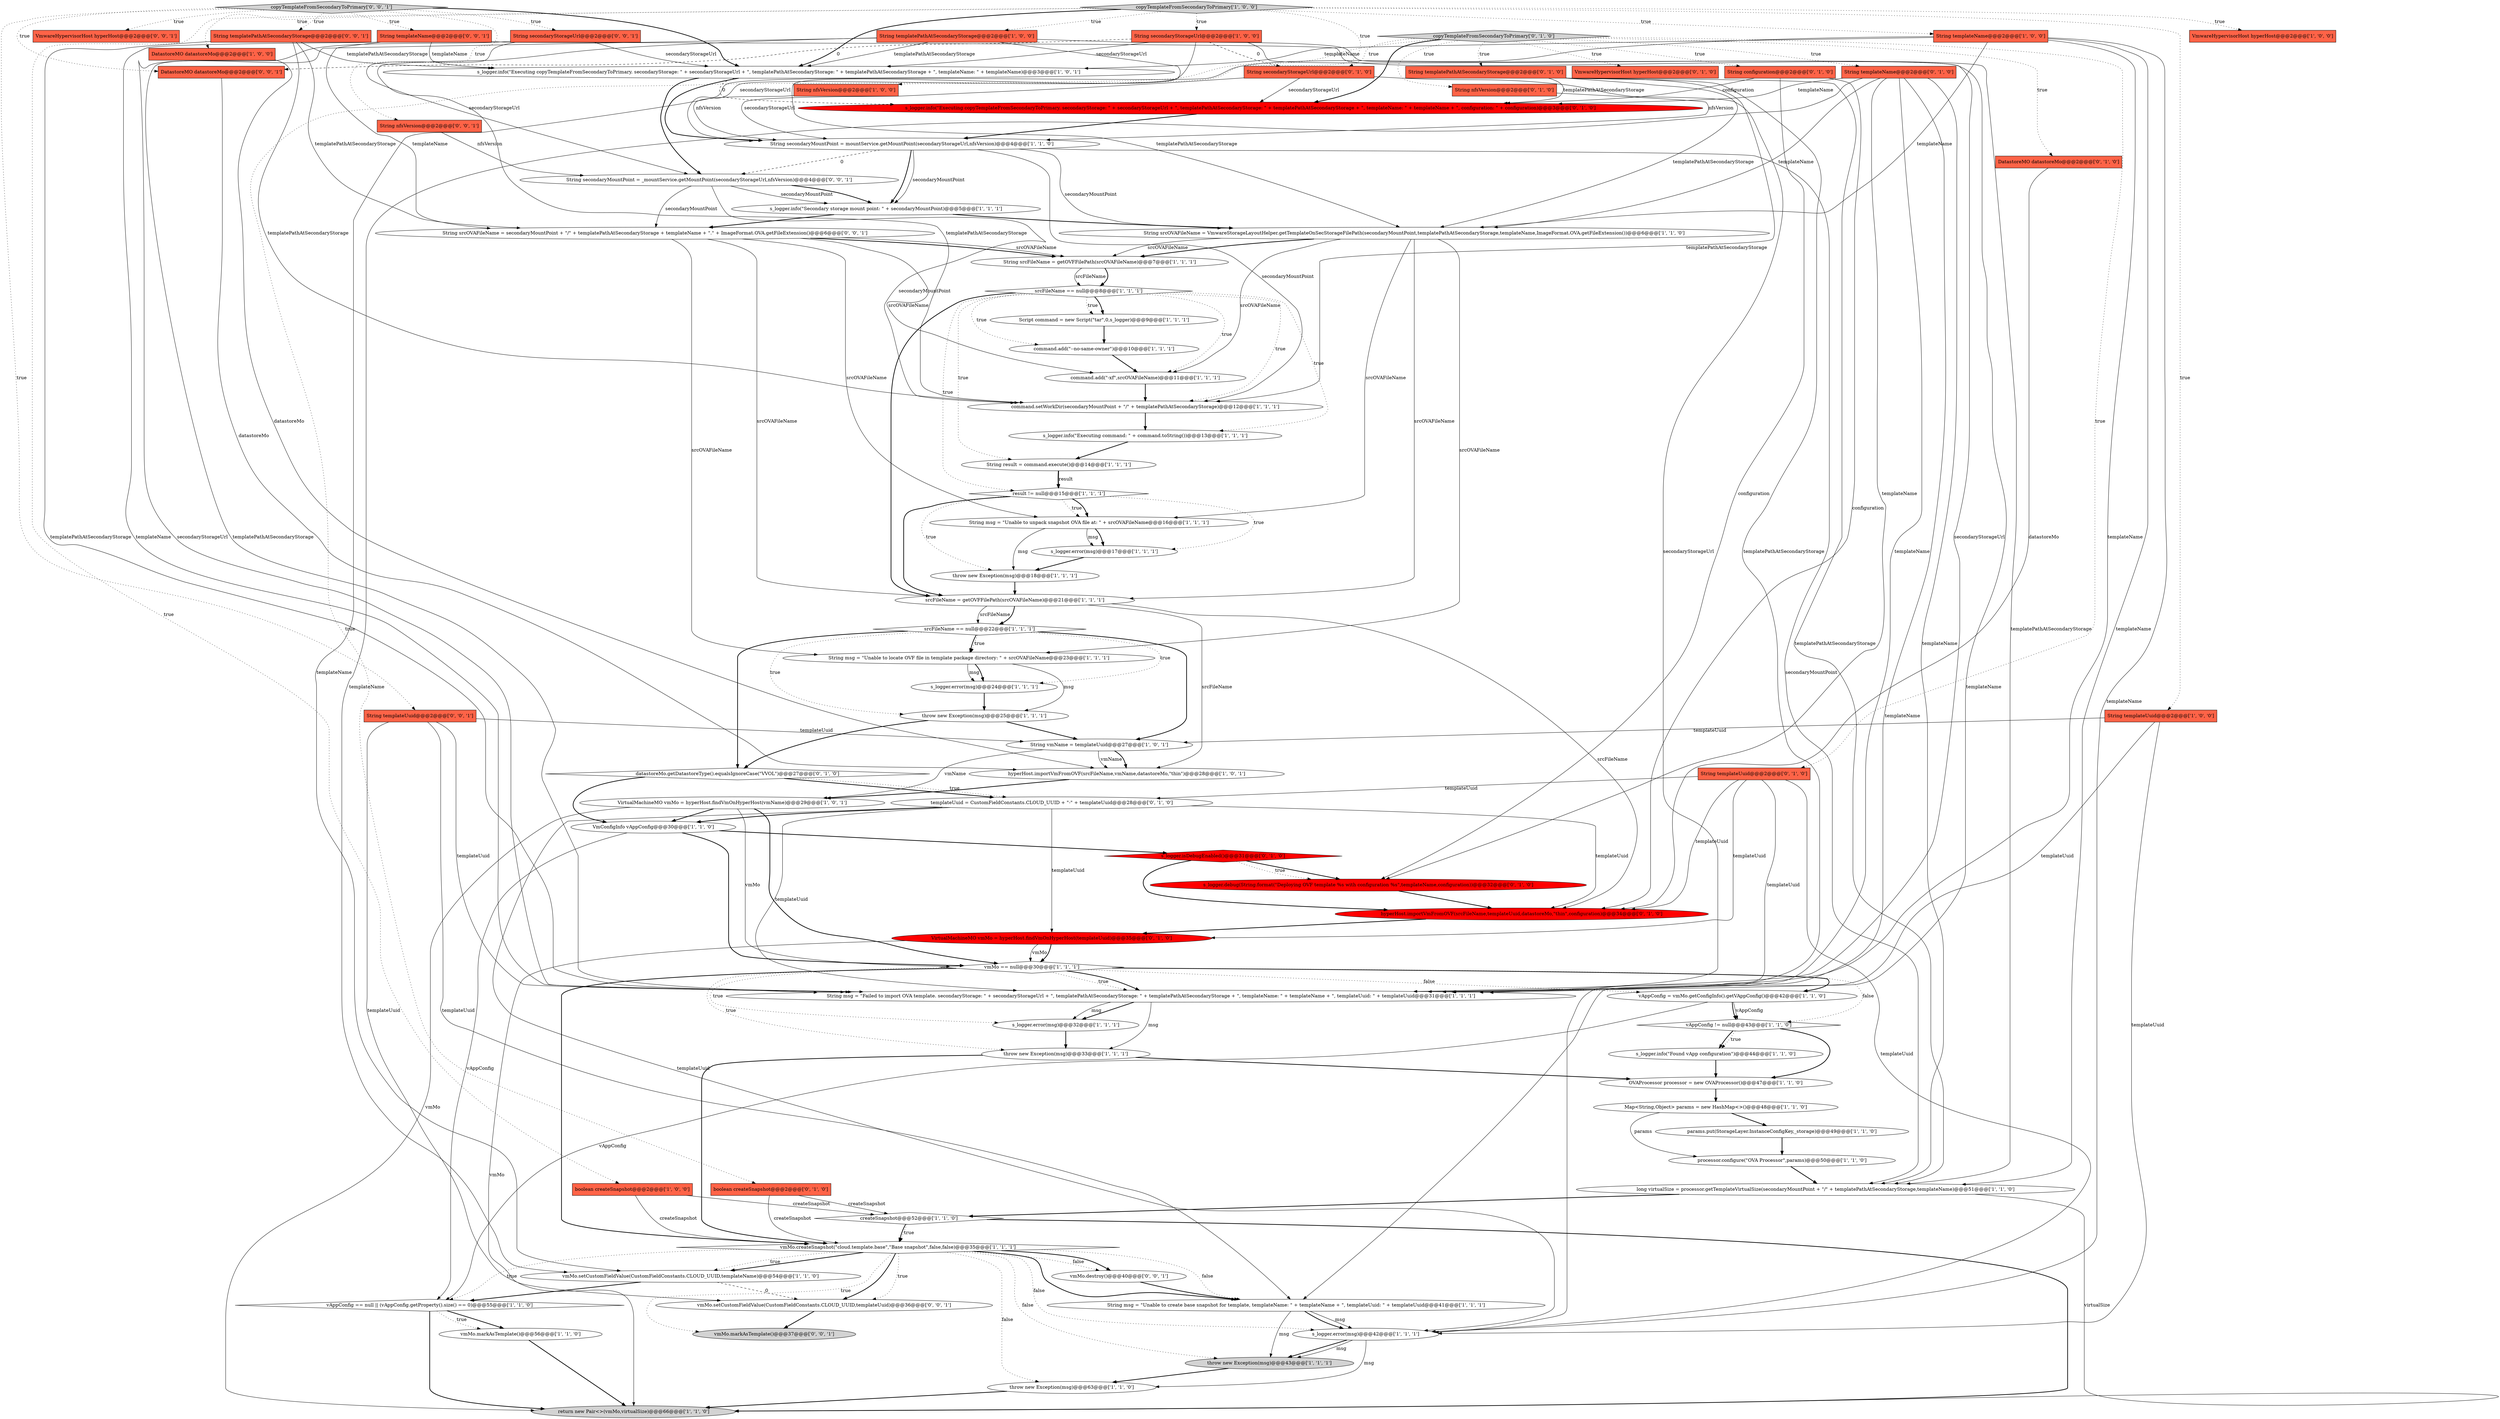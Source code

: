 digraph {
11 [style = filled, label = "createSnapshot@@@52@@@['1', '1', '0']", fillcolor = white, shape = diamond image = "AAA0AAABBB1BBB"];
64 [style = filled, label = "DatastoreMO datastoreMo@@@2@@@['0', '1', '0']", fillcolor = tomato, shape = box image = "AAA0AAABBB2BBB"];
18 [style = filled, label = "VirtualMachineMO vmMo = hyperHost.findVmOnHyperHost(vmName)@@@29@@@['1', '0', '1']", fillcolor = white, shape = ellipse image = "AAA0AAABBB1BBB"];
3 [style = filled, label = "s_logger.error(msg)@@@17@@@['1', '1', '1']", fillcolor = white, shape = ellipse image = "AAA0AAABBB1BBB"];
69 [style = filled, label = "copyTemplateFromSecondaryToPrimary['0', '1', '0']", fillcolor = lightgray, shape = diamond image = "AAA0AAABBB2BBB"];
25 [style = filled, label = "processor.configure(\"OVA Processor\",params)@@@50@@@['1', '1', '0']", fillcolor = white, shape = ellipse image = "AAA0AAABBB1BBB"];
1 [style = filled, label = "srcFileName == null@@@22@@@['1', '1', '1']", fillcolor = white, shape = diamond image = "AAA0AAABBB1BBB"];
0 [style = filled, label = "command.add(\"--no-same-owner\")@@@10@@@['1', '1', '1']", fillcolor = white, shape = ellipse image = "AAA0AAABBB1BBB"];
48 [style = filled, label = "String secondaryMountPoint = mountService.getMountPoint(secondaryStorageUrl,nfsVersion)@@@4@@@['1', '1', '0']", fillcolor = white, shape = ellipse image = "AAA0AAABBB1BBB"];
51 [style = filled, label = "throw new Exception(msg)@@@25@@@['1', '1', '1']", fillcolor = white, shape = ellipse image = "AAA0AAABBB1BBB"];
85 [style = filled, label = "DatastoreMO datastoreMo@@@2@@@['0', '0', '1']", fillcolor = tomato, shape = box image = "AAA0AAABBB3BBB"];
43 [style = filled, label = "throw new Exception(msg)@@@18@@@['1', '1', '1']", fillcolor = white, shape = ellipse image = "AAA0AAABBB1BBB"];
16 [style = filled, label = "String msg = \"Failed to import OVA template. secondaryStorage: \" + secondaryStorageUrl + \", templatePathAtSecondaryStorage: \" + templatePathAtSecondaryStorage + \", templateName: \" + templateName + \", templateUuid: \" + templateUuid@@@31@@@['1', '1', '1']", fillcolor = white, shape = ellipse image = "AAA0AAABBB1BBB"];
83 [style = filled, label = "vmMo.markAsTemplate()@@@37@@@['0', '0', '1']", fillcolor = lightgray, shape = ellipse image = "AAA0AAABBB3BBB"];
66 [style = filled, label = "VirtualMachineMO vmMo = hyperHost.findVmOnHyperHost(templateUuid)@@@35@@@['0', '1', '0']", fillcolor = red, shape = ellipse image = "AAA1AAABBB2BBB"];
38 [style = filled, label = "DatastoreMO datastoreMo@@@2@@@['1', '0', '0']", fillcolor = tomato, shape = box image = "AAA0AAABBB1BBB"];
65 [style = filled, label = "String templateName@@@2@@@['0', '1', '0']", fillcolor = tomato, shape = box image = "AAA0AAABBB2BBB"];
34 [style = filled, label = "command.add(\"-xf\",srcOVAFileName)@@@11@@@['1', '1', '1']", fillcolor = white, shape = ellipse image = "AAA0AAABBB1BBB"];
59 [style = filled, label = "hyperHost.importVmFromOVF(srcFileName,templateUuid,datastoreMo,\"thin\",configuration)@@@34@@@['0', '1', '0']", fillcolor = red, shape = ellipse image = "AAA1AAABBB2BBB"];
58 [style = filled, label = "s_logger.info(\"Executing copyTemplateFromSecondaryToPrimary. secondaryStorage: \" + secondaryStorageUrl + \", templatePathAtSecondaryStorage: \" + templatePathAtSecondaryStorage + \", templateName: \" + templateName + \", configuration: \" + configuration)@@@3@@@['0', '1', '0']", fillcolor = red, shape = ellipse image = "AAA1AAABBB2BBB"];
41 [style = filled, label = "String msg = \"Unable to locate OVF file in template package directory: \" + srcOVAFileName@@@23@@@['1', '1', '1']", fillcolor = white, shape = ellipse image = "AAA0AAABBB1BBB"];
57 [style = filled, label = "s_logger.isDebugEnabled()@@@31@@@['0', '1', '0']", fillcolor = red, shape = diamond image = "AAA1AAABBB2BBB"];
78 [style = filled, label = "vmMo.setCustomFieldValue(CustomFieldConstants.CLOUD_UUID,templateUuid)@@@36@@@['0', '0', '1']", fillcolor = white, shape = ellipse image = "AAA0AAABBB3BBB"];
23 [style = filled, label = "throw new Exception(msg)@@@33@@@['1', '1', '1']", fillcolor = white, shape = ellipse image = "AAA0AAABBB1BBB"];
30 [style = filled, label = "throw new Exception(msg)@@@43@@@['1', '1', '1']", fillcolor = lightgray, shape = ellipse image = "AAA0AAABBB1BBB"];
36 [style = filled, label = "String srcFileName = getOVFFilePath(srcOVAFileName)@@@7@@@['1', '1', '1']", fillcolor = white, shape = ellipse image = "AAA0AAABBB1BBB"];
35 [style = filled, label = "String nfsVersion@@@2@@@['1', '0', '0']", fillcolor = tomato, shape = box image = "AAA0AAABBB1BBB"];
81 [style = filled, label = "vmMo.destroy()@@@40@@@['0', '0', '1']", fillcolor = white, shape = ellipse image = "AAA0AAABBB3BBB"];
22 [style = filled, label = "vmMo == null@@@30@@@['1', '1', '1']", fillcolor = white, shape = diamond image = "AAA0AAABBB1BBB"];
5 [style = filled, label = "long virtualSize = processor.getTemplateVirtualSize(secondaryMountPoint + \"/\" + templatePathAtSecondaryStorage,templateName)@@@51@@@['1', '1', '0']", fillcolor = white, shape = ellipse image = "AAA0AAABBB1BBB"];
44 [style = filled, label = "String msg = \"Unable to unpack snapshot OVA file at: \" + srcOVAFileName@@@16@@@['1', '1', '1']", fillcolor = white, shape = ellipse image = "AAA0AAABBB1BBB"];
26 [style = filled, label = "String srcOVAFileName = VmwareStorageLayoutHelper.getTemplateOnSecStorageFilePath(secondaryMountPoint,templatePathAtSecondaryStorage,templateName,ImageFormat.OVA.getFileExtension())@@@6@@@['1', '1', '0']", fillcolor = white, shape = ellipse image = "AAA0AAABBB1BBB"];
52 [style = filled, label = "vmMo.setCustomFieldValue(CustomFieldConstants.CLOUD_UUID,templateName)@@@54@@@['1', '1', '0']", fillcolor = white, shape = ellipse image = "AAA0AAABBB1BBB"];
80 [style = filled, label = "String templateUuid@@@2@@@['0', '0', '1']", fillcolor = tomato, shape = box image = "AAA0AAABBB3BBB"];
10 [style = filled, label = "vmMo.markAsTemplate()@@@56@@@['1', '1', '0']", fillcolor = white, shape = ellipse image = "AAA0AAABBB1BBB"];
82 [style = filled, label = "String srcOVAFileName = secondaryMountPoint + \"/\" + templatePathAtSecondaryStorage + templateName + \".\" + ImageFormat.OVA.getFileExtension()@@@6@@@['0', '0', '1']", fillcolor = white, shape = ellipse image = "AAA0AAABBB3BBB"];
19 [style = filled, label = "params.put(StorageLayer.InstanceConfigKey,_storage)@@@49@@@['1', '1', '0']", fillcolor = white, shape = ellipse image = "AAA0AAABBB1BBB"];
37 [style = filled, label = "Script command = new Script(\"tar\",0,s_logger)@@@9@@@['1', '1', '1']", fillcolor = white, shape = ellipse image = "AAA0AAABBB1BBB"];
8 [style = filled, label = "s_logger.error(msg)@@@42@@@['1', '1', '1']", fillcolor = white, shape = ellipse image = "AAA0AAABBB1BBB"];
28 [style = filled, label = "VmConfigInfo vAppConfig@@@30@@@['1', '1', '0']", fillcolor = white, shape = ellipse image = "AAA0AAABBB1BBB"];
79 [style = filled, label = "copyTemplateFromSecondaryToPrimary['0', '0', '1']", fillcolor = lightgray, shape = diamond image = "AAA0AAABBB3BBB"];
12 [style = filled, label = "s_logger.error(msg)@@@24@@@['1', '1', '1']", fillcolor = white, shape = ellipse image = "AAA0AAABBB1BBB"];
67 [style = filled, label = "datastoreMo.getDatastoreType().equalsIgnoreCase(\"VVOL\")@@@27@@@['0', '1', '0']", fillcolor = white, shape = diamond image = "AAA0AAABBB2BBB"];
33 [style = filled, label = "String templateName@@@2@@@['1', '0', '0']", fillcolor = tomato, shape = box image = "AAA0AAABBB1BBB"];
68 [style = filled, label = "String configuration@@@2@@@['0', '1', '0']", fillcolor = tomato, shape = box image = "AAA0AAABBB2BBB"];
40 [style = filled, label = "srcFileName = getOVFFilePath(srcOVAFileName)@@@21@@@['1', '1', '1']", fillcolor = white, shape = ellipse image = "AAA0AAABBB1BBB"];
60 [style = filled, label = "VmwareHypervisorHost hyperHost@@@2@@@['0', '1', '0']", fillcolor = tomato, shape = box image = "AAA0AAABBB2BBB"];
74 [style = filled, label = "String secondaryStorageUrl@@@2@@@['0', '0', '1']", fillcolor = tomato, shape = box image = "AAA0AAABBB3BBB"];
7 [style = filled, label = "vAppConfig = vmMo.getConfigInfo().getVAppConfig()@@@42@@@['1', '1', '0']", fillcolor = white, shape = ellipse image = "AAA0AAABBB1BBB"];
4 [style = filled, label = "String result = command.execute()@@@14@@@['1', '1', '1']", fillcolor = white, shape = ellipse image = "AAA0AAABBB1BBB"];
21 [style = filled, label = "s_logger.info(\"Secondary storage mount point: \" + secondaryMountPoint)@@@5@@@['1', '1', '1']", fillcolor = white, shape = ellipse image = "AAA0AAABBB1BBB"];
70 [style = filled, label = "String nfsVersion@@@2@@@['0', '1', '0']", fillcolor = tomato, shape = box image = "AAA0AAABBB2BBB"];
17 [style = filled, label = "throw new Exception(msg)@@@63@@@['1', '1', '0']", fillcolor = white, shape = ellipse image = "AAA0AAABBB1BBB"];
50 [style = filled, label = "copyTemplateFromSecondaryToPrimary['1', '0', '0']", fillcolor = lightgray, shape = diamond image = "AAA0AAABBB1BBB"];
39 [style = filled, label = "srcFileName == null@@@8@@@['1', '1', '1']", fillcolor = white, shape = diamond image = "AAA0AAABBB1BBB"];
77 [style = filled, label = "String nfsVersion@@@2@@@['0', '0', '1']", fillcolor = tomato, shape = box image = "AAA0AAABBB3BBB"];
14 [style = filled, label = "result != null@@@15@@@['1', '1', '1']", fillcolor = white, shape = diamond image = "AAA0AAABBB1BBB"];
63 [style = filled, label = "templateUuid = CustomFieldConstants.CLOUD_UUID + \"-\" + templateUuid@@@28@@@['0', '1', '0']", fillcolor = white, shape = ellipse image = "AAA0AAABBB2BBB"];
27 [style = filled, label = "String templatePathAtSecondaryStorage@@@2@@@['1', '0', '0']", fillcolor = tomato, shape = box image = "AAA0AAABBB1BBB"];
6 [style = filled, label = "boolean createSnapshot@@@2@@@['1', '0', '0']", fillcolor = tomato, shape = box image = "AAA0AAABBB1BBB"];
24 [style = filled, label = "return new Pair<>(vmMo,virtualSize)@@@66@@@['1', '1', '0']", fillcolor = lightgray, shape = ellipse image = "AAA0AAABBB1BBB"];
54 [style = filled, label = "vAppConfig == null || (vAppConfig.getProperty().size() == 0)@@@55@@@['1', '1', '0']", fillcolor = white, shape = diamond image = "AAA0AAABBB1BBB"];
20 [style = filled, label = "vmMo.createSnapshot(\"cloud.template.base\",\"Base snapshot\",false,false)@@@35@@@['1', '1', '1']", fillcolor = white, shape = diamond image = "AAA0AAABBB1BBB"];
62 [style = filled, label = "String templatePathAtSecondaryStorage@@@2@@@['0', '1', '0']", fillcolor = tomato, shape = box image = "AAA0AAABBB2BBB"];
49 [style = filled, label = "s_logger.info(\"Executing command: \" + command.toString())@@@13@@@['1', '1', '1']", fillcolor = white, shape = ellipse image = "AAA0AAABBB1BBB"];
75 [style = filled, label = "String templateName@@@2@@@['0', '0', '1']", fillcolor = tomato, shape = box image = "AAA0AAABBB3BBB"];
9 [style = filled, label = "vAppConfig != null@@@43@@@['1', '1', '0']", fillcolor = white, shape = diamond image = "AAA0AAABBB1BBB"];
55 [style = filled, label = "Map<String,Object> params = new HashMap<>()@@@48@@@['1', '1', '0']", fillcolor = white, shape = ellipse image = "AAA0AAABBB1BBB"];
73 [style = filled, label = "String secondaryMountPoint = _mountService.getMountPoint(secondaryStorageUrl,nfsVersion)@@@4@@@['0', '0', '1']", fillcolor = white, shape = ellipse image = "AAA0AAABBB3BBB"];
71 [style = filled, label = "s_logger.debug(String.format(\"Deploying OVF template %s with configuration %s\",templateName,configuration))@@@32@@@['0', '1', '0']", fillcolor = red, shape = ellipse image = "AAA1AAABBB2BBB"];
46 [style = filled, label = "String secondaryStorageUrl@@@2@@@['1', '0', '0']", fillcolor = tomato, shape = box image = "AAA1AAABBB1BBB"];
29 [style = filled, label = "String templateUuid@@@2@@@['1', '0', '0']", fillcolor = tomato, shape = box image = "AAA0AAABBB1BBB"];
47 [style = filled, label = "s_logger.info(\"Executing copyTemplateFromSecondaryToPrimary. secondaryStorage: \" + secondaryStorageUrl + \", templatePathAtSecondaryStorage: \" + templatePathAtSecondaryStorage + \", templateName: \" + templateName)@@@3@@@['1', '0', '1']", fillcolor = white, shape = ellipse image = "AAA0AAABBB1BBB"];
2 [style = filled, label = "String msg = \"Unable to create base snapshot for template, templateName: \" + templateName + \", templateUuid: \" + templateUuid@@@41@@@['1', '1', '1']", fillcolor = white, shape = ellipse image = "AAA0AAABBB1BBB"];
56 [style = filled, label = "boolean createSnapshot@@@2@@@['0', '1', '0']", fillcolor = tomato, shape = box image = "AAA0AAABBB2BBB"];
84 [style = filled, label = "String templatePathAtSecondaryStorage@@@2@@@['0', '0', '1']", fillcolor = tomato, shape = box image = "AAA0AAABBB3BBB"];
42 [style = filled, label = "command.setWorkDir(secondaryMountPoint + \"/\" + templatePathAtSecondaryStorage)@@@12@@@['1', '1', '1']", fillcolor = white, shape = ellipse image = "AAA0AAABBB1BBB"];
15 [style = filled, label = "String vmName = templateUuid@@@27@@@['1', '0', '1']", fillcolor = white, shape = ellipse image = "AAA0AAABBB1BBB"];
45 [style = filled, label = "s_logger.error(msg)@@@32@@@['1', '1', '1']", fillcolor = white, shape = ellipse image = "AAA0AAABBB1BBB"];
61 [style = filled, label = "String templateUuid@@@2@@@['0', '1', '0']", fillcolor = tomato, shape = box image = "AAA0AAABBB2BBB"];
31 [style = filled, label = "VmwareHypervisorHost hyperHost@@@2@@@['1', '0', '0']", fillcolor = tomato, shape = box image = "AAA0AAABBB1BBB"];
72 [style = filled, label = "String secondaryStorageUrl@@@2@@@['0', '1', '0']", fillcolor = tomato, shape = box image = "AAA1AAABBB2BBB"];
76 [style = filled, label = "VmwareHypervisorHost hyperHost@@@2@@@['0', '0', '1']", fillcolor = tomato, shape = box image = "AAA0AAABBB3BBB"];
53 [style = filled, label = "s_logger.info(\"Found vApp configuration\")@@@44@@@['1', '1', '0']", fillcolor = white, shape = ellipse image = "AAA0AAABBB1BBB"];
13 [style = filled, label = "OVAProcessor processor = new OVAProcessor()@@@47@@@['1', '1', '0']", fillcolor = white, shape = ellipse image = "AAA0AAABBB1BBB"];
32 [style = filled, label = "hyperHost.importVmFromOVF(srcFileName,vmName,datastoreMo,\"thin\")@@@28@@@['1', '0', '1']", fillcolor = white, shape = ellipse image = "AAA0AAABBB1BBB"];
70->48 [style = solid, label="nfsVersion"];
61->16 [style = solid, label="templateUuid"];
9->53 [style = bold, label=""];
8->30 [style = bold, label=""];
1->67 [style = bold, label=""];
51->67 [style = bold, label=""];
37->0 [style = bold, label=""];
68->58 [style = solid, label="configuration"];
67->28 [style = bold, label=""];
80->15 [style = solid, label="templateUuid"];
61->66 [style = solid, label="templateUuid"];
13->55 [style = bold, label=""];
50->6 [style = dotted, label="true"];
10->24 [style = bold, label=""];
20->17 [style = dotted, label="false"];
41->51 [style = solid, label="msg"];
73->21 [style = bold, label=""];
62->5 [style = solid, label="templatePathAtSecondaryStorage"];
14->44 [style = dotted, label="true"];
20->83 [style = dotted, label="true"];
57->59 [style = bold, label=""];
39->42 [style = dotted, label="true"];
63->16 [style = solid, label="templateUuid"];
46->72 [style = dashed, label="0"];
15->32 [style = solid, label="vmName"];
59->66 [style = bold, label=""];
40->59 [style = solid, label="srcFileName"];
7->54 [style = solid, label="vAppConfig"];
20->8 [style = dotted, label="false"];
29->15 [style = solid, label="templateUuid"];
43->40 [style = bold, label=""];
7->9 [style = bold, label=""];
27->42 [style = solid, label="templatePathAtSecondaryStorage"];
73->42 [style = solid, label="secondaryMountPoint"];
21->26 [style = bold, label=""];
81->2 [style = bold, label=""];
8->17 [style = solid, label="msg"];
80->16 [style = solid, label="templateUuid"];
18->22 [style = bold, label=""];
50->27 [style = dotted, label="true"];
38->32 [style = solid, label="datastoreMo"];
63->28 [style = bold, label=""];
55->25 [style = solid, label="params"];
63->8 [style = solid, label="templateUuid"];
23->13 [style = bold, label=""];
69->58 [style = bold, label=""];
20->81 [style = dotted, label="false"];
27->16 [style = solid, label="templatePathAtSecondaryStorage"];
27->26 [style = solid, label="templatePathAtSecondaryStorage"];
35->48 [style = solid, label="nfsVersion"];
20->81 [style = bold, label=""];
65->8 [style = solid, label="templateName"];
1->12 [style = dotted, label="true"];
48->21 [style = bold, label=""];
22->16 [style = dotted, label="true"];
14->3 [style = dotted, label="true"];
50->33 [style = dotted, label="true"];
79->75 [style = dotted, label="true"];
22->9 [style = dotted, label="false"];
49->4 [style = bold, label=""];
69->62 [style = dotted, label="true"];
69->61 [style = dotted, label="true"];
26->36 [style = solid, label="srcOVAFileName"];
79->84 [style = dotted, label="true"];
32->18 [style = bold, label=""];
79->77 [style = dotted, label="true"];
41->12 [style = solid, label="msg"];
33->52 [style = solid, label="templateName"];
6->20 [style = solid, label="createSnapshot"];
47->58 [style = dashed, label="0"];
9->53 [style = dotted, label="true"];
33->8 [style = solid, label="templateName"];
79->47 [style = bold, label=""];
61->63 [style = solid, label="templateUuid"];
26->34 [style = solid, label="srcOVAFileName"];
69->72 [style = dotted, label="true"];
48->73 [style = dashed, label="0"];
82->34 [style = solid, label="srcOVAFileName"];
84->82 [style = solid, label="templatePathAtSecondaryStorage"];
40->32 [style = solid, label="srcFileName"];
84->16 [style = solid, label="templatePathAtSecondaryStorage"];
33->26 [style = solid, label="templateName"];
1->41 [style = bold, label=""];
46->16 [style = solid, label="secondaryStorageUrl"];
47->48 [style = bold, label=""];
22->23 [style = dotted, label="true"];
16->45 [style = bold, label=""];
46->47 [style = solid, label="secondaryStorageUrl"];
79->74 [style = dotted, label="true"];
18->22 [style = solid, label="vmMo"];
44->3 [style = bold, label=""];
62->16 [style = solid, label="templatePathAtSecondaryStorage"];
48->5 [style = solid, label="secondaryMountPoint"];
57->71 [style = bold, label=""];
29->16 [style = solid, label="templateUuid"];
34->42 [style = bold, label=""];
79->76 [style = dotted, label="true"];
20->52 [style = bold, label=""];
73->21 [style = solid, label="secondaryMountPoint"];
8->30 [style = solid, label="msg"];
18->24 [style = solid, label="vmMo"];
18->28 [style = bold, label=""];
22->7 [style = bold, label=""];
1->41 [style = dotted, label="true"];
19->25 [style = bold, label=""];
50->35 [style = dotted, label="true"];
12->51 [style = bold, label=""];
16->45 [style = solid, label="msg"];
0->34 [style = bold, label=""];
75->16 [style = solid, label="templateName"];
46->85 [style = dashed, label="0"];
74->47 [style = solid, label="secondaryStorageUrl"];
22->20 [style = bold, label=""];
72->48 [style = solid, label="secondaryStorageUrl"];
4->14 [style = solid, label="result"];
33->47 [style = solid, label="templateName"];
57->71 [style = dotted, label="true"];
48->21 [style = solid, label="secondaryMountPoint"];
20->30 [style = dotted, label="false"];
48->26 [style = solid, label="secondaryMountPoint"];
69->60 [style = dotted, label="true"];
80->2 [style = solid, label="templateUuid"];
1->51 [style = dotted, label="true"];
72->16 [style = solid, label="secondaryStorageUrl"];
5->11 [style = bold, label=""];
26->40 [style = solid, label="srcOVAFileName"];
68->59 [style = solid, label="configuration"];
79->80 [style = dotted, label="true"];
39->0 [style = dotted, label="true"];
82->41 [style = solid, label="srcOVAFileName"];
61->8 [style = solid, label="templateUuid"];
55->19 [style = bold, label=""];
39->34 [style = dotted, label="true"];
52->54 [style = bold, label=""];
62->58 [style = solid, label="templatePathAtSecondaryStorage"];
39->37 [style = bold, label=""];
74->73 [style = solid, label="secondaryStorageUrl"];
4->14 [style = bold, label=""];
23->20 [style = bold, label=""];
82->36 [style = bold, label=""];
72->58 [style = solid, label="secondaryStorageUrl"];
30->17 [style = bold, label=""];
15->18 [style = solid, label="vmName"];
63->59 [style = solid, label="templateUuid"];
45->23 [style = bold, label=""];
27->47 [style = solid, label="templatePathAtSecondaryStorage"];
22->16 [style = bold, label=""];
6->11 [style = solid, label="createSnapshot"];
65->5 [style = solid, label="templateName"];
39->49 [style = dotted, label="true"];
26->44 [style = solid, label="srcOVAFileName"];
20->52 [style = dotted, label="true"];
69->68 [style = dotted, label="true"];
26->41 [style = solid, label="srcOVAFileName"];
77->73 [style = solid, label="nfsVersion"];
68->71 [style = solid, label="configuration"];
69->70 [style = dotted, label="true"];
11->24 [style = bold, label=""];
75->2 [style = solid, label="templateName"];
50->29 [style = dotted, label="true"];
65->16 [style = solid, label="templateName"];
27->5 [style = solid, label="templatePathAtSecondaryStorage"];
84->42 [style = solid, label="templatePathAtSecondaryStorage"];
2->8 [style = solid, label="msg"];
36->39 [style = bold, label=""];
39->14 [style = dotted, label="true"];
75->47 [style = solid, label="templateName"];
69->64 [style = dotted, label="true"];
62->42 [style = solid, label="templatePathAtSecondaryStorage"];
66->22 [style = solid, label="vmMo"];
11->20 [style = dotted, label="true"];
39->37 [style = dotted, label="true"];
54->24 [style = bold, label=""];
20->54 [style = dotted, label="true"];
52->78 [style = dashed, label="0"];
58->48 [style = bold, label=""];
50->46 [style = dotted, label="true"];
67->63 [style = bold, label=""];
66->24 [style = solid, label="vmMo"];
39->40 [style = bold, label=""];
71->59 [style = bold, label=""];
64->59 [style = solid, label="datastoreMo"];
20->78 [style = dotted, label="true"];
65->71 [style = solid, label="templateName"];
20->78 [style = bold, label=""];
54->10 [style = bold, label=""];
25->5 [style = bold, label=""];
41->12 [style = bold, label=""];
21->82 [style = bold, label=""];
28->57 [style = bold, label=""];
74->16 [style = solid, label="secondaryStorageUrl"];
80->78 [style = solid, label="templateUuid"];
66->22 [style = bold, label=""];
69->65 [style = dotted, label="true"];
28->22 [style = bold, label=""];
53->13 [style = bold, label=""];
82->44 [style = solid, label="srcOVAFileName"];
7->9 [style = solid, label="vAppConfig"];
44->43 [style = solid, label="msg"];
11->20 [style = bold, label=""];
5->24 [style = solid, label="virtualSize"];
85->32 [style = solid, label="datastoreMo"];
62->26 [style = solid, label="templatePathAtSecondaryStorage"];
67->63 [style = dotted, label="true"];
33->5 [style = solid, label="templateName"];
56->20 [style = solid, label="createSnapshot"];
44->3 [style = solid, label="msg"];
47->73 [style = bold, label=""];
29->8 [style = solid, label="templateUuid"];
26->36 [style = bold, label=""];
1->15 [style = bold, label=""];
2->30 [style = solid, label="msg"];
40->1 [style = solid, label="srcFileName"];
14->43 [style = dotted, label="true"];
78->83 [style = bold, label=""];
46->48 [style = solid, label="secondaryStorageUrl"];
14->44 [style = bold, label=""];
79->85 [style = dotted, label="true"];
22->45 [style = dotted, label="true"];
56->11 [style = solid, label="createSnapshot"];
82->40 [style = solid, label="srcOVAFileName"];
84->47 [style = solid, label="templatePathAtSecondaryStorage"];
36->39 [style = solid, label="srcFileName"];
20->2 [style = bold, label=""];
20->2 [style = dotted, label="false"];
54->10 [style = dotted, label="true"];
40->1 [style = bold, label=""];
50->31 [style = dotted, label="true"];
17->24 [style = bold, label=""];
39->4 [style = dotted, label="true"];
82->36 [style = solid, label="srcOVAFileName"];
75->82 [style = solid, label="templateName"];
33->16 [style = solid, label="templateName"];
63->66 [style = solid, label="templateUuid"];
50->47 [style = bold, label=""];
50->38 [style = dotted, label="true"];
65->26 [style = solid, label="templateName"];
61->59 [style = solid, label="templateUuid"];
48->42 [style = solid, label="secondaryMountPoint"];
22->7 [style = dotted, label="false"];
28->54 [style = solid, label="vAppConfig"];
42->49 [style = bold, label=""];
3->43 [style = bold, label=""];
51->15 [style = bold, label=""];
73->82 [style = solid, label="secondaryMountPoint"];
15->32 [style = bold, label=""];
14->40 [style = bold, label=""];
65->52 [style = solid, label="templateName"];
69->56 [style = dotted, label="true"];
2->8 [style = bold, label=""];
65->58 [style = solid, label="templateName"];
9->13 [style = bold, label=""];
16->23 [style = solid, label="msg"];
}
